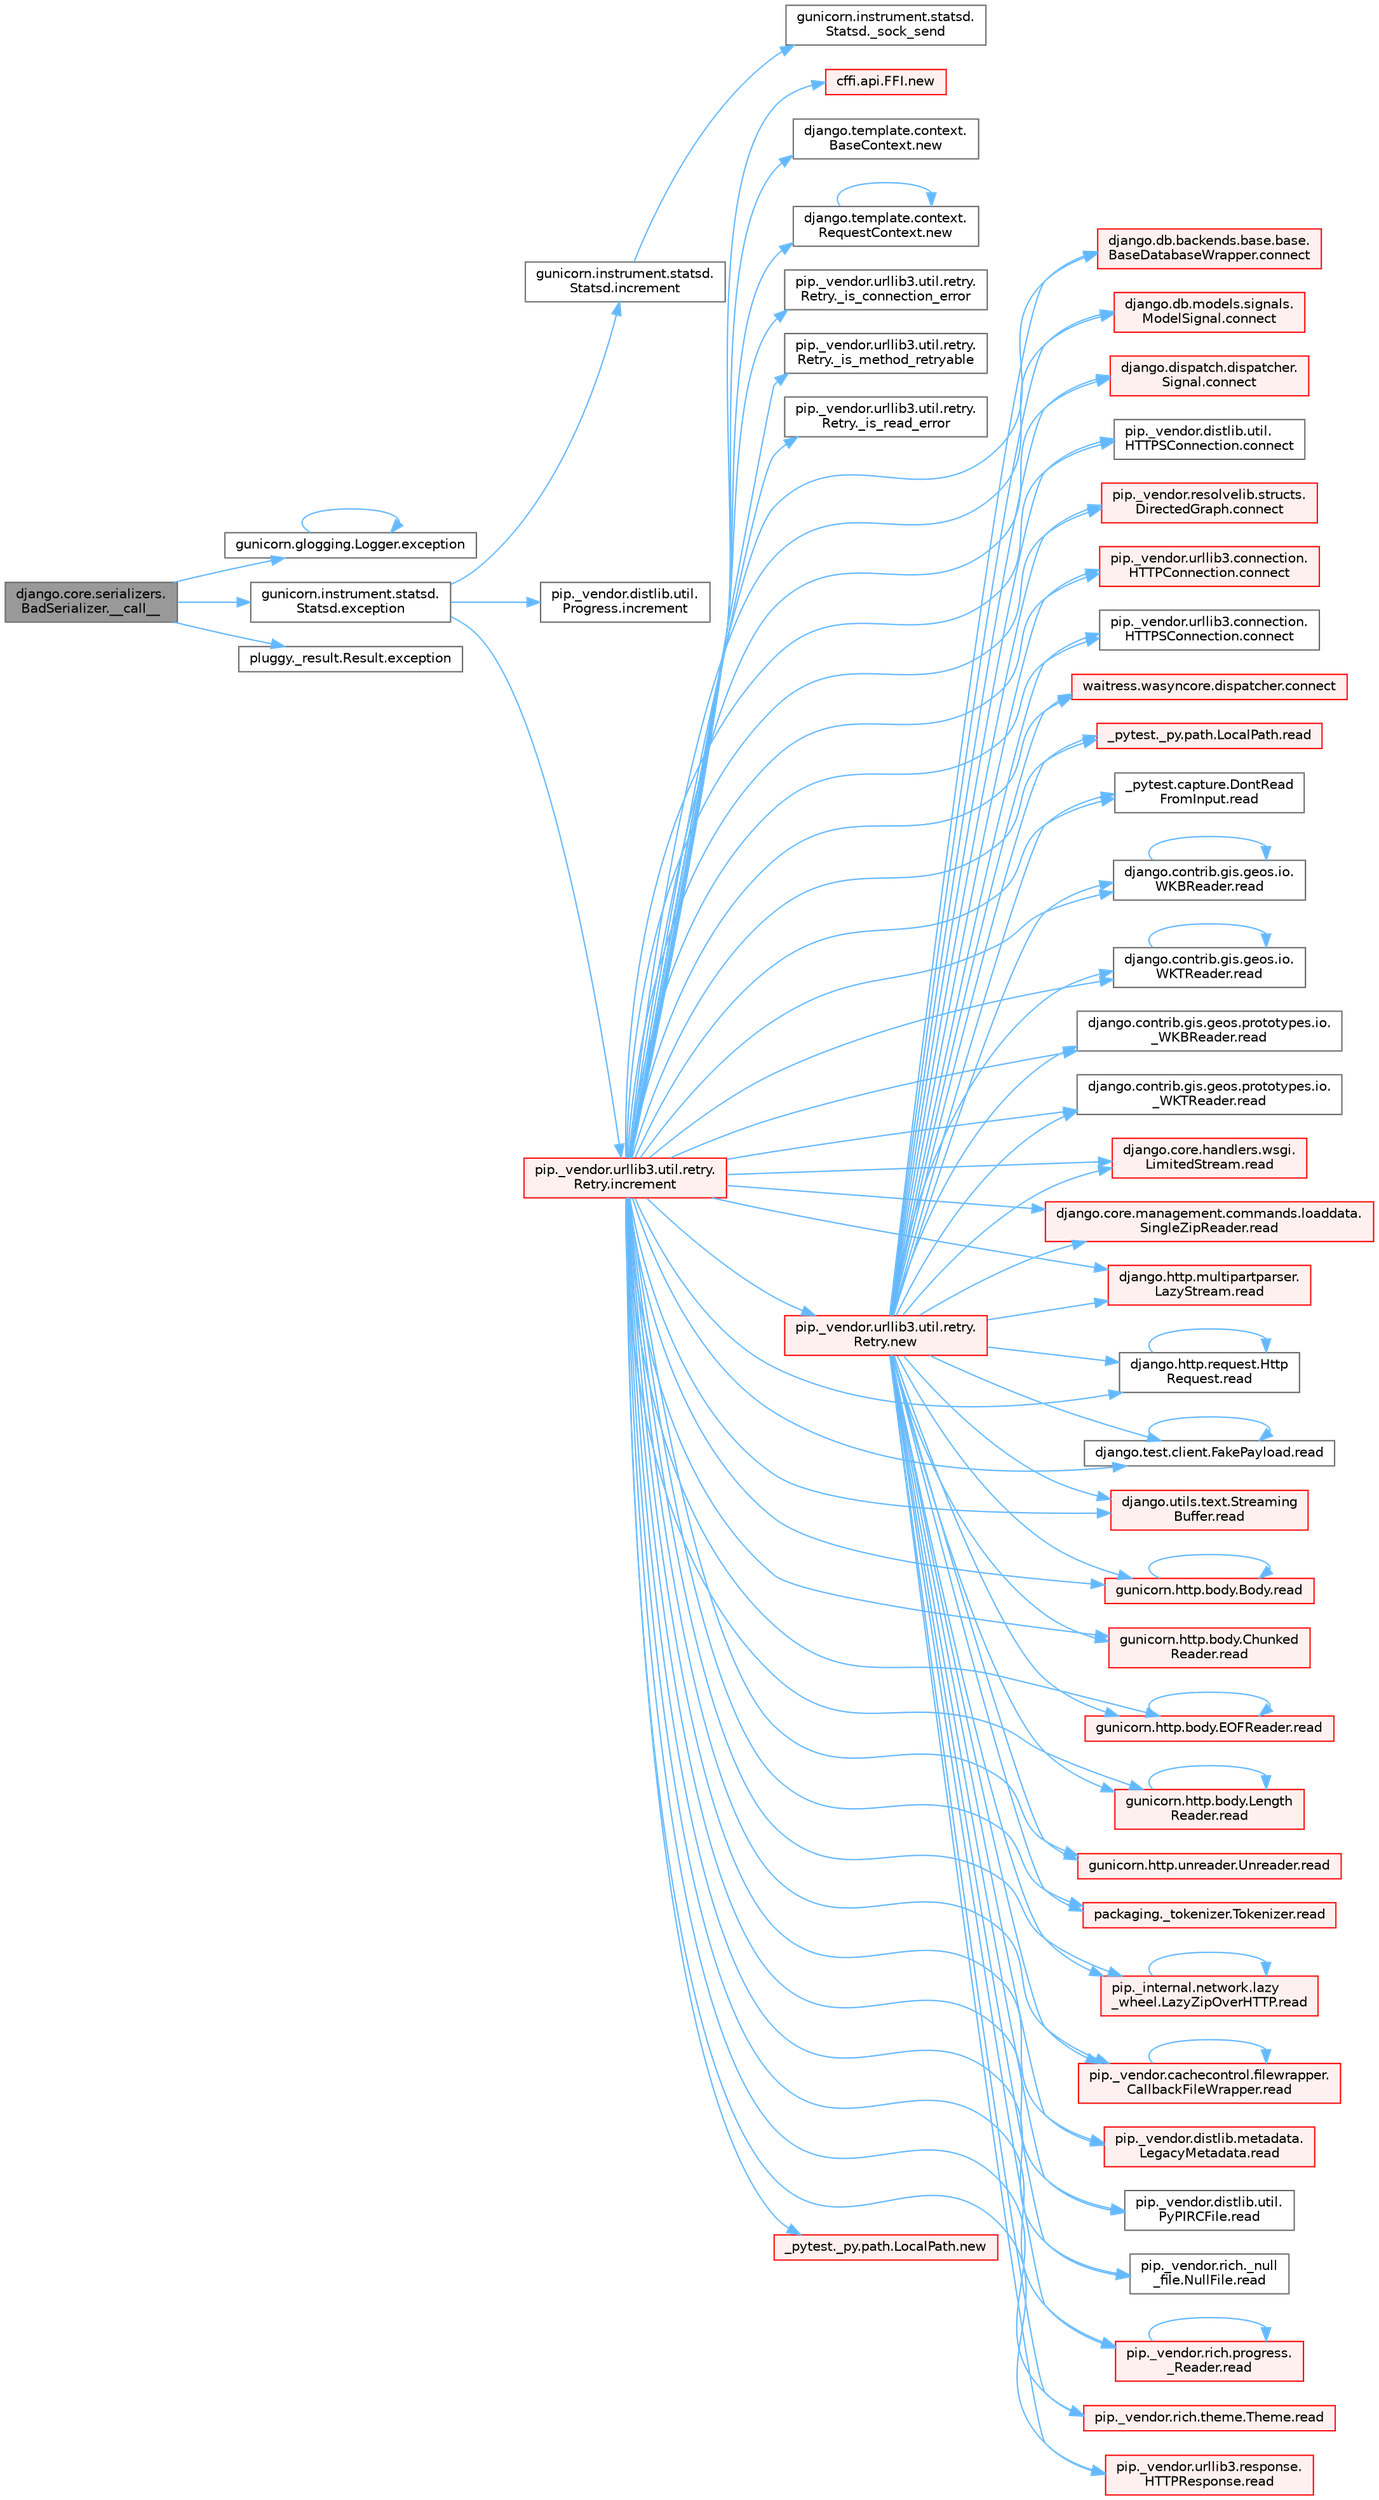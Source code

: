 digraph "django.core.serializers.BadSerializer.__call__"
{
 // LATEX_PDF_SIZE
  bgcolor="transparent";
  edge [fontname=Helvetica,fontsize=10,labelfontname=Helvetica,labelfontsize=10];
  node [fontname=Helvetica,fontsize=10,shape=box,height=0.2,width=0.4];
  rankdir="LR";
  Node1 [id="Node000001",label="django.core.serializers.\lBadSerializer.__call__",height=0.2,width=0.4,color="gray40", fillcolor="grey60", style="filled", fontcolor="black",tooltip=" "];
  Node1 -> Node2 [id="edge1_Node000001_Node000002",color="steelblue1",style="solid",tooltip=" "];
  Node2 [id="Node000002",label="gunicorn.glogging.Logger.exception",height=0.2,width=0.4,color="grey40", fillcolor="white", style="filled",URL="$classgunicorn_1_1glogging_1_1_logger.html#add17b2db7bf71cfdb41b11883742d3ca",tooltip=" "];
  Node2 -> Node2 [id="edge2_Node000002_Node000002",color="steelblue1",style="solid",tooltip=" "];
  Node1 -> Node3 [id="edge3_Node000001_Node000003",color="steelblue1",style="solid",tooltip=" "];
  Node3 [id="Node000003",label="gunicorn.instrument.statsd.\lStatsd.exception",height=0.2,width=0.4,color="grey40", fillcolor="white", style="filled",URL="$classgunicorn_1_1instrument_1_1statsd_1_1_statsd.html#adb608a3f95da3d6e3a9c000265fd866b",tooltip=" "];
  Node3 -> Node4 [id="edge4_Node000003_Node000004",color="steelblue1",style="solid",tooltip=" "];
  Node4 [id="Node000004",label="gunicorn.instrument.statsd.\lStatsd.increment",height=0.2,width=0.4,color="grey40", fillcolor="white", style="filled",URL="$classgunicorn_1_1instrument_1_1statsd_1_1_statsd.html#a5527687726a051a5182ee13a842b08fd",tooltip=" "];
  Node4 -> Node5 [id="edge5_Node000004_Node000005",color="steelblue1",style="solid",tooltip=" "];
  Node5 [id="Node000005",label="gunicorn.instrument.statsd.\lStatsd._sock_send",height=0.2,width=0.4,color="grey40", fillcolor="white", style="filled",URL="$classgunicorn_1_1instrument_1_1statsd_1_1_statsd.html#a7a4a1b56ea564914ea1ca82d1004b779",tooltip=" "];
  Node3 -> Node6 [id="edge6_Node000003_Node000006",color="steelblue1",style="solid",tooltip=" "];
  Node6 [id="Node000006",label="pip._vendor.distlib.util.\lProgress.increment",height=0.2,width=0.4,color="grey40", fillcolor="white", style="filled",URL="$classpip_1_1__vendor_1_1distlib_1_1util_1_1_progress.html#a197ffd4ac8a74898742a6cde5b4c5466",tooltip=" "];
  Node3 -> Node7 [id="edge7_Node000003_Node000007",color="steelblue1",style="solid",tooltip=" "];
  Node7 [id="Node000007",label="pip._vendor.urllib3.util.retry.\lRetry.increment",height=0.2,width=0.4,color="red", fillcolor="#FFF0F0", style="filled",URL="$classpip_1_1__vendor_1_1urllib3_1_1util_1_1retry_1_1_retry.html#a88dd993ccb2ef4b2bfa9ad0571374b12",tooltip=" "];
  Node7 -> Node8 [id="edge8_Node000007_Node000008",color="steelblue1",style="solid",tooltip=" "];
  Node8 [id="Node000008",label="pip._vendor.urllib3.util.retry.\lRetry._is_connection_error",height=0.2,width=0.4,color="grey40", fillcolor="white", style="filled",URL="$classpip_1_1__vendor_1_1urllib3_1_1util_1_1retry_1_1_retry.html#af9157a0cb7ff9ff1545c47689060cae3",tooltip=" "];
  Node7 -> Node9 [id="edge9_Node000007_Node000009",color="steelblue1",style="solid",tooltip=" "];
  Node9 [id="Node000009",label="pip._vendor.urllib3.util.retry.\lRetry._is_method_retryable",height=0.2,width=0.4,color="grey40", fillcolor="white", style="filled",URL="$classpip_1_1__vendor_1_1urllib3_1_1util_1_1retry_1_1_retry.html#a193e812f031d711640062670168b06d6",tooltip=" "];
  Node7 -> Node10 [id="edge10_Node000007_Node000010",color="steelblue1",style="solid",tooltip=" "];
  Node10 [id="Node000010",label="pip._vendor.urllib3.util.retry.\lRetry._is_read_error",height=0.2,width=0.4,color="grey40", fillcolor="white", style="filled",URL="$classpip_1_1__vendor_1_1urllib3_1_1util_1_1retry_1_1_retry.html#a605705facbf670c41a7291387eb9d441",tooltip=" "];
  Node7 -> Node11 [id="edge11_Node000007_Node000011",color="steelblue1",style="solid",tooltip=" "];
  Node11 [id="Node000011",label="django.db.backends.base.base.\lBaseDatabaseWrapper.connect",height=0.2,width=0.4,color="red", fillcolor="#FFF0F0", style="filled",URL="$classdjango_1_1db_1_1backends_1_1base_1_1base_1_1_base_database_wrapper.html#a7b64171260c3bf790ed1f563fe48ec35",tooltip=" "];
  Node7 -> Node4482 [id="edge12_Node000007_Node004482",color="steelblue1",style="solid",tooltip=" "];
  Node4482 [id="Node004482",label="django.db.models.signals.\lModelSignal.connect",height=0.2,width=0.4,color="red", fillcolor="#FFF0F0", style="filled",URL="$classdjango_1_1db_1_1models_1_1signals_1_1_model_signal.html#a9f30fd9b11c3da129cef5ed15df81e6e",tooltip=" "];
  Node7 -> Node4484 [id="edge13_Node000007_Node004484",color="steelblue1",style="solid",tooltip=" "];
  Node4484 [id="Node004484",label="django.dispatch.dispatcher.\lSignal.connect",height=0.2,width=0.4,color="red", fillcolor="#FFF0F0", style="filled",URL="$classdjango_1_1dispatch_1_1dispatcher_1_1_signal.html#ad0c09a102ff82630078b9fd5af4e0d0d",tooltip=" "];
  Node7 -> Node4485 [id="edge14_Node000007_Node004485",color="steelblue1",style="solid",tooltip=" "];
  Node4485 [id="Node004485",label="pip._vendor.distlib.util.\lHTTPSConnection.connect",height=0.2,width=0.4,color="grey40", fillcolor="white", style="filled",URL="$classpip_1_1__vendor_1_1distlib_1_1util_1_1_h_t_t_p_s_connection.html#a1f7ef8f789419a2afad1cc5117d95bc6",tooltip=" "];
  Node7 -> Node4486 [id="edge15_Node000007_Node004486",color="steelblue1",style="solid",tooltip=" "];
  Node4486 [id="Node004486",label="pip._vendor.resolvelib.structs.\lDirectedGraph.connect",height=0.2,width=0.4,color="red", fillcolor="#FFF0F0", style="filled",URL="$classpip_1_1__vendor_1_1resolvelib_1_1structs_1_1_directed_graph.html#a1eb430d00f36fac07a490c7779d31575",tooltip=" "];
  Node7 -> Node4487 [id="edge16_Node000007_Node004487",color="steelblue1",style="solid",tooltip=" "];
  Node4487 [id="Node004487",label="pip._vendor.urllib3.connection.\lHTTPConnection.connect",height=0.2,width=0.4,color="red", fillcolor="#FFF0F0", style="filled",URL="$classpip_1_1__vendor_1_1urllib3_1_1connection_1_1_h_t_t_p_connection.html#afbfafe5a6942dc8e02a727a6f5eb2244",tooltip=" "];
  Node7 -> Node4490 [id="edge17_Node000007_Node004490",color="steelblue1",style="solid",tooltip=" "];
  Node4490 [id="Node004490",label="pip._vendor.urllib3.connection.\lHTTPSConnection.connect",height=0.2,width=0.4,color="grey40", fillcolor="white", style="filled",URL="$classpip_1_1__vendor_1_1urllib3_1_1connection_1_1_h_t_t_p_s_connection.html#a4dad4b6496c3f029196c78b991f57c03",tooltip=" "];
  Node7 -> Node4491 [id="edge18_Node000007_Node004491",color="steelblue1",style="solid",tooltip=" "];
  Node4491 [id="Node004491",label="waitress.wasyncore.dispatcher.connect",height=0.2,width=0.4,color="red", fillcolor="#FFF0F0", style="filled",URL="$classwaitress_1_1wasyncore_1_1dispatcher.html#a62e9904422762eb9bc05bc1dd595aebb",tooltip=" "];
  Node7 -> Node262 [id="edge19_Node000007_Node000262",color="steelblue1",style="solid",tooltip=" "];
  Node262 [id="Node000262",label="_pytest._py.path.LocalPath.new",height=0.2,width=0.4,color="red", fillcolor="#FFF0F0", style="filled",URL="$class__pytest_1_1__py_1_1path_1_1_local_path.html#ab5882416a5911e7a15e0598cbeab05cd",tooltip=" "];
  Node7 -> Node4478 [id="edge20_Node000007_Node004478",color="steelblue1",style="solid",tooltip=" "];
  Node4478 [id="Node004478",label="cffi.api.FFI.new",height=0.2,width=0.4,color="red", fillcolor="#FFF0F0", style="filled",URL="$classcffi_1_1api_1_1_f_f_i.html#a8683df0d048f312ff118f16dae752887",tooltip=" "];
  Node7 -> Node4479 [id="edge21_Node000007_Node004479",color="steelblue1",style="solid",tooltip=" "];
  Node4479 [id="Node004479",label="django.template.context.\lBaseContext.new",height=0.2,width=0.4,color="grey40", fillcolor="white", style="filled",URL="$classdjango_1_1template_1_1context_1_1_base_context.html#a65a4f3e5e3bccacaf4e30e36100c1423",tooltip=" "];
  Node7 -> Node4480 [id="edge22_Node000007_Node004480",color="steelblue1",style="solid",tooltip=" "];
  Node4480 [id="Node004480",label="django.template.context.\lRequestContext.new",height=0.2,width=0.4,color="grey40", fillcolor="white", style="filled",URL="$classdjango_1_1template_1_1context_1_1_request_context.html#a4402e04b0c9bd3d4a2b7f06f38ab7432",tooltip=" "];
  Node4480 -> Node4480 [id="edge23_Node004480_Node004480",color="steelblue1",style="solid",tooltip=" "];
  Node7 -> Node4481 [id="edge24_Node000007_Node004481",color="steelblue1",style="solid",tooltip=" "];
  Node4481 [id="Node004481",label="pip._vendor.urllib3.util.retry.\lRetry.new",height=0.2,width=0.4,color="red", fillcolor="#FFF0F0", style="filled",URL="$classpip_1_1__vendor_1_1urllib3_1_1util_1_1retry_1_1_retry.html#ab806585412b9d9b3c0d882fb4bd8d3c0",tooltip=" "];
  Node4481 -> Node11 [id="edge25_Node004481_Node000011",color="steelblue1",style="solid",tooltip=" "];
  Node4481 -> Node4482 [id="edge26_Node004481_Node004482",color="steelblue1",style="solid",tooltip=" "];
  Node4481 -> Node4484 [id="edge27_Node004481_Node004484",color="steelblue1",style="solid",tooltip=" "];
  Node4481 -> Node4485 [id="edge28_Node004481_Node004485",color="steelblue1",style="solid",tooltip=" "];
  Node4481 -> Node4486 [id="edge29_Node004481_Node004486",color="steelblue1",style="solid",tooltip=" "];
  Node4481 -> Node4487 [id="edge30_Node004481_Node004487",color="steelblue1",style="solid",tooltip=" "];
  Node4481 -> Node4490 [id="edge31_Node004481_Node004490",color="steelblue1",style="solid",tooltip=" "];
  Node4481 -> Node4491 [id="edge32_Node004481_Node004491",color="steelblue1",style="solid",tooltip=" "];
  Node4481 -> Node279 [id="edge33_Node004481_Node000279",color="steelblue1",style="solid",tooltip=" "];
  Node279 [id="Node000279",label="_pytest._py.path.LocalPath.read",height=0.2,width=0.4,color="red", fillcolor="#FFF0F0", style="filled",URL="$class__pytest_1_1__py_1_1path_1_1_local_path.html#a8640b65f715ce8a258379deb78a68fd8",tooltip=" "];
  Node4481 -> Node346 [id="edge34_Node004481_Node000346",color="steelblue1",style="solid",tooltip=" "];
  Node346 [id="Node000346",label="_pytest.capture.DontRead\lFromInput.read",height=0.2,width=0.4,color="grey40", fillcolor="white", style="filled",URL="$class__pytest_1_1capture_1_1_dont_read_from_input.html#abe84d6d5626bed2fa4f52408d2b95d3f",tooltip=" "];
  Node4481 -> Node347 [id="edge35_Node004481_Node000347",color="steelblue1",style="solid",tooltip=" "];
  Node347 [id="Node000347",label="django.contrib.gis.geos.io.\lWKBReader.read",height=0.2,width=0.4,color="grey40", fillcolor="white", style="filled",URL="$classdjango_1_1contrib_1_1gis_1_1geos_1_1io_1_1_w_k_b_reader.html#a690153c2f609f20814011beceded4ce6",tooltip=" "];
  Node347 -> Node347 [id="edge36_Node000347_Node000347",color="steelblue1",style="solid",tooltip=" "];
  Node4481 -> Node348 [id="edge37_Node004481_Node000348",color="steelblue1",style="solid",tooltip=" "];
  Node348 [id="Node000348",label="django.contrib.gis.geos.io.\lWKTReader.read",height=0.2,width=0.4,color="grey40", fillcolor="white", style="filled",URL="$classdjango_1_1contrib_1_1gis_1_1geos_1_1io_1_1_w_k_t_reader.html#af8cdf42c9388b4ca18b86af2cd174dd0",tooltip=" "];
  Node348 -> Node348 [id="edge38_Node000348_Node000348",color="steelblue1",style="solid",tooltip=" "];
  Node4481 -> Node349 [id="edge39_Node004481_Node000349",color="steelblue1",style="solid",tooltip=" "];
  Node349 [id="Node000349",label="django.contrib.gis.geos.prototypes.io.\l_WKBReader.read",height=0.2,width=0.4,color="grey40", fillcolor="white", style="filled",URL="$classdjango_1_1contrib_1_1gis_1_1geos_1_1prototypes_1_1io_1_1___w_k_b_reader.html#a71e78ed5a74b998533ef3801723a5827",tooltip=" "];
  Node4481 -> Node350 [id="edge40_Node004481_Node000350",color="steelblue1",style="solid",tooltip=" "];
  Node350 [id="Node000350",label="django.contrib.gis.geos.prototypes.io.\l_WKTReader.read",height=0.2,width=0.4,color="grey40", fillcolor="white", style="filled",URL="$classdjango_1_1contrib_1_1gis_1_1geos_1_1prototypes_1_1io_1_1___w_k_t_reader.html#a97b2007978d99bec56d1bbf4091dd46a",tooltip=" "];
  Node4481 -> Node351 [id="edge41_Node004481_Node000351",color="steelblue1",style="solid",tooltip=" "];
  Node351 [id="Node000351",label="django.core.handlers.wsgi.\lLimitedStream.read",height=0.2,width=0.4,color="red", fillcolor="#FFF0F0", style="filled",URL="$classdjango_1_1core_1_1handlers_1_1wsgi_1_1_limited_stream.html#a01766186550a2bafd2a0c0cac1117797",tooltip=" "];
  Node4481 -> Node355 [id="edge42_Node004481_Node000355",color="steelblue1",style="solid",tooltip=" "];
  Node355 [id="Node000355",label="django.core.management.commands.loaddata.\lSingleZipReader.read",height=0.2,width=0.4,color="red", fillcolor="#FFF0F0", style="filled",URL="$classdjango_1_1core_1_1management_1_1commands_1_1loaddata_1_1_single_zip_reader.html#a6c6512afb638e535f6d9973329238ec1",tooltip=" "];
  Node4481 -> Node360 [id="edge43_Node004481_Node000360",color="steelblue1",style="solid",tooltip=" "];
  Node360 [id="Node000360",label="django.http.multipartparser.\lLazyStream.read",height=0.2,width=0.4,color="red", fillcolor="#FFF0F0", style="filled",URL="$classdjango_1_1http_1_1multipartparser_1_1_lazy_stream.html#af5553676fbef507453fe16dbce30f2d6",tooltip=" "];
  Node4481 -> Node363 [id="edge44_Node004481_Node000363",color="steelblue1",style="solid",tooltip=" "];
  Node363 [id="Node000363",label="django.http.request.Http\lRequest.read",height=0.2,width=0.4,color="grey40", fillcolor="white", style="filled",URL="$classdjango_1_1http_1_1request_1_1_http_request.html#a7b5205e754042f5dc1400c5f6884da05",tooltip=" "];
  Node363 -> Node363 [id="edge45_Node000363_Node000363",color="steelblue1",style="solid",tooltip=" "];
  Node4481 -> Node364 [id="edge46_Node004481_Node000364",color="steelblue1",style="solid",tooltip=" "];
  Node364 [id="Node000364",label="django.test.client.FakePayload.read",height=0.2,width=0.4,color="grey40", fillcolor="white", style="filled",URL="$classdjango_1_1test_1_1client_1_1_fake_payload.html#a4968728a37f7ecfa436f7156923f32fc",tooltip=" "];
  Node364 -> Node364 [id="edge47_Node000364_Node000364",color="steelblue1",style="solid",tooltip=" "];
  Node4481 -> Node365 [id="edge48_Node004481_Node000365",color="steelblue1",style="solid",tooltip=" "];
  Node365 [id="Node000365",label="django.utils.text.Streaming\lBuffer.read",height=0.2,width=0.4,color="red", fillcolor="#FFF0F0", style="filled",URL="$classdjango_1_1utils_1_1text_1_1_streaming_buffer.html#a0d8c76cbb45b290915e65a79dabe0d7b",tooltip=" "];
  Node4481 -> Node402 [id="edge49_Node004481_Node000402",color="steelblue1",style="solid",tooltip=" "];
  Node402 [id="Node000402",label="gunicorn.http.body.Body.read",height=0.2,width=0.4,color="red", fillcolor="#FFF0F0", style="filled",URL="$classgunicorn_1_1http_1_1body_1_1_body.html#a26fa33ab9da80d4da60638f902d8bbd8",tooltip=" "];
  Node402 -> Node402 [id="edge50_Node000402_Node000402",color="steelblue1",style="solid",tooltip=" "];
  Node4481 -> Node405 [id="edge51_Node004481_Node000405",color="steelblue1",style="solid",tooltip=" "];
  Node405 [id="Node000405",label="gunicorn.http.body.Chunked\lReader.read",height=0.2,width=0.4,color="red", fillcolor="#FFF0F0", style="filled",URL="$classgunicorn_1_1http_1_1body_1_1_chunked_reader.html#aa291cdee58cf19e63d92914442ab2d7e",tooltip=" "];
  Node4481 -> Node411 [id="edge52_Node004481_Node000411",color="steelblue1",style="solid",tooltip=" "];
  Node411 [id="Node000411",label="gunicorn.http.body.EOFReader.read",height=0.2,width=0.4,color="red", fillcolor="#FFF0F0", style="filled",URL="$classgunicorn_1_1http_1_1body_1_1_e_o_f_reader.html#a6ae0aab25c53911d59fcbb87c1dfa602",tooltip=" "];
  Node411 -> Node411 [id="edge53_Node000411_Node000411",color="steelblue1",style="solid",tooltip=" "];
  Node4481 -> Node414 [id="edge54_Node004481_Node000414",color="steelblue1",style="solid",tooltip=" "];
  Node414 [id="Node000414",label="gunicorn.http.body.Length\lReader.read",height=0.2,width=0.4,color="red", fillcolor="#FFF0F0", style="filled",URL="$classgunicorn_1_1http_1_1body_1_1_length_reader.html#a78c9415492b01b7b1553a481fe9aef7e",tooltip=" "];
  Node414 -> Node414 [id="edge55_Node000414_Node000414",color="steelblue1",style="solid",tooltip=" "];
  Node4481 -> Node416 [id="edge56_Node004481_Node000416",color="steelblue1",style="solid",tooltip=" "];
  Node416 [id="Node000416",label="gunicorn.http.unreader.Unreader.read",height=0.2,width=0.4,color="red", fillcolor="#FFF0F0", style="filled",URL="$classgunicorn_1_1http_1_1unreader_1_1_unreader.html#a4d05a3b72ffb1dd09d3e4b3dd1d1e44c",tooltip=" "];
  Node4481 -> Node4378 [id="edge57_Node004481_Node004378",color="steelblue1",style="solid",tooltip=" "];
  Node4378 [id="Node004378",label="packaging._tokenizer.Tokenizer.read",height=0.2,width=0.4,color="red", fillcolor="#FFF0F0", style="filled",URL="$classpackaging_1_1__tokenizer_1_1_tokenizer.html#a0338e1186dd1574082f047fdff9b3b2d",tooltip=" "];
  Node4481 -> Node4379 [id="edge58_Node004481_Node004379",color="steelblue1",style="solid",tooltip=" "];
  Node4379 [id="Node004379",label="pip._internal.network.lazy\l_wheel.LazyZipOverHTTP.read",height=0.2,width=0.4,color="red", fillcolor="#FFF0F0", style="filled",URL="$classpip_1_1__internal_1_1network_1_1lazy__wheel_1_1_lazy_zip_over_h_t_t_p.html#adb8837e292941df2568b4de4082ecf19",tooltip=" "];
  Node4379 -> Node4379 [id="edge59_Node004379_Node004379",color="steelblue1",style="solid",tooltip=" "];
  Node4481 -> Node4393 [id="edge60_Node004481_Node004393",color="steelblue1",style="solid",tooltip=" "];
  Node4393 [id="Node004393",label="pip._vendor.cachecontrol.filewrapper.\lCallbackFileWrapper.read",height=0.2,width=0.4,color="red", fillcolor="#FFF0F0", style="filled",URL="$classpip_1_1__vendor_1_1cachecontrol_1_1filewrapper_1_1_callback_file_wrapper.html#afceb112c071f7b24b9db274a61213b68",tooltip=" "];
  Node4393 -> Node4393 [id="edge61_Node004393_Node004393",color="steelblue1",style="solid",tooltip=" "];
  Node4481 -> Node4395 [id="edge62_Node004481_Node004395",color="steelblue1",style="solid",tooltip=" "];
  Node4395 [id="Node004395",label="pip._vendor.distlib.metadata.\lLegacyMetadata.read",height=0.2,width=0.4,color="red", fillcolor="#FFF0F0", style="filled",URL="$classpip_1_1__vendor_1_1distlib_1_1metadata_1_1_legacy_metadata.html#a5473003d19554803bc6f7f4af863060f",tooltip=" "];
  Node4481 -> Node4397 [id="edge63_Node004481_Node004397",color="steelblue1",style="solid",tooltip=" "];
  Node4397 [id="Node004397",label="pip._vendor.distlib.util.\lPyPIRCFile.read",height=0.2,width=0.4,color="grey40", fillcolor="white", style="filled",URL="$classpip_1_1__vendor_1_1distlib_1_1util_1_1_py_p_i_r_c_file.html#a9db831938fff0ca340efdb70381bc7b1",tooltip=" "];
  Node4481 -> Node4398 [id="edge64_Node004481_Node004398",color="steelblue1",style="solid",tooltip=" "];
  Node4398 [id="Node004398",label="pip._vendor.rich._null\l_file.NullFile.read",height=0.2,width=0.4,color="grey40", fillcolor="white", style="filled",URL="$classpip_1_1__vendor_1_1rich_1_1__null__file_1_1_null_file.html#a34cd6b7fcb25c35b0edeb1a291403522",tooltip=" "];
  Node4481 -> Node4399 [id="edge65_Node004481_Node004399",color="steelblue1",style="solid",tooltip=" "];
  Node4399 [id="Node004399",label="pip._vendor.rich.progress.\l_Reader.read",height=0.2,width=0.4,color="red", fillcolor="#FFF0F0", style="filled",URL="$classpip_1_1__vendor_1_1rich_1_1progress_1_1___reader.html#abc9a19c1ccc4057e665996a500814420",tooltip=" "];
  Node4399 -> Node4399 [id="edge66_Node004399_Node004399",color="steelblue1",style="solid",tooltip=" "];
  Node4481 -> Node4400 [id="edge67_Node004481_Node004400",color="steelblue1",style="solid",tooltip=" "];
  Node4400 [id="Node004400",label="pip._vendor.rich.theme.Theme.read",height=0.2,width=0.4,color="red", fillcolor="#FFF0F0", style="filled",URL="$classpip_1_1__vendor_1_1rich_1_1theme_1_1_theme.html#af15902d143164bd9dace530822864b4f",tooltip=" "];
  Node4481 -> Node4403 [id="edge68_Node004481_Node004403",color="steelblue1",style="solid",tooltip=" "];
  Node4403 [id="Node004403",label="pip._vendor.urllib3.response.\lHTTPResponse.read",height=0.2,width=0.4,color="red", fillcolor="#FFF0F0", style="filled",URL="$classpip_1_1__vendor_1_1urllib3_1_1response_1_1_h_t_t_p_response.html#af2e8ded2867c7f29976cbe251a10178f",tooltip=" "];
  Node7 -> Node279 [id="edge69_Node000007_Node000279",color="steelblue1",style="solid",tooltip=" "];
  Node7 -> Node346 [id="edge70_Node000007_Node000346",color="steelblue1",style="solid",tooltip=" "];
  Node7 -> Node347 [id="edge71_Node000007_Node000347",color="steelblue1",style="solid",tooltip=" "];
  Node7 -> Node348 [id="edge72_Node000007_Node000348",color="steelblue1",style="solid",tooltip=" "];
  Node7 -> Node349 [id="edge73_Node000007_Node000349",color="steelblue1",style="solid",tooltip=" "];
  Node7 -> Node350 [id="edge74_Node000007_Node000350",color="steelblue1",style="solid",tooltip=" "];
  Node7 -> Node351 [id="edge75_Node000007_Node000351",color="steelblue1",style="solid",tooltip=" "];
  Node7 -> Node355 [id="edge76_Node000007_Node000355",color="steelblue1",style="solid",tooltip=" "];
  Node7 -> Node360 [id="edge77_Node000007_Node000360",color="steelblue1",style="solid",tooltip=" "];
  Node7 -> Node363 [id="edge78_Node000007_Node000363",color="steelblue1",style="solid",tooltip=" "];
  Node7 -> Node364 [id="edge79_Node000007_Node000364",color="steelblue1",style="solid",tooltip=" "];
  Node7 -> Node365 [id="edge80_Node000007_Node000365",color="steelblue1",style="solid",tooltip=" "];
  Node7 -> Node402 [id="edge81_Node000007_Node000402",color="steelblue1",style="solid",tooltip=" "];
  Node7 -> Node405 [id="edge82_Node000007_Node000405",color="steelblue1",style="solid",tooltip=" "];
  Node7 -> Node411 [id="edge83_Node000007_Node000411",color="steelblue1",style="solid",tooltip=" "];
  Node7 -> Node414 [id="edge84_Node000007_Node000414",color="steelblue1",style="solid",tooltip=" "];
  Node7 -> Node416 [id="edge85_Node000007_Node000416",color="steelblue1",style="solid",tooltip=" "];
  Node7 -> Node4378 [id="edge86_Node000007_Node004378",color="steelblue1",style="solid",tooltip=" "];
  Node7 -> Node4379 [id="edge87_Node000007_Node004379",color="steelblue1",style="solid",tooltip=" "];
  Node7 -> Node4393 [id="edge88_Node000007_Node004393",color="steelblue1",style="solid",tooltip=" "];
  Node7 -> Node4395 [id="edge89_Node000007_Node004395",color="steelblue1",style="solid",tooltip=" "];
  Node7 -> Node4397 [id="edge90_Node000007_Node004397",color="steelblue1",style="solid",tooltip=" "];
  Node7 -> Node4398 [id="edge91_Node000007_Node004398",color="steelblue1",style="solid",tooltip=" "];
  Node7 -> Node4399 [id="edge92_Node000007_Node004399",color="steelblue1",style="solid",tooltip=" "];
  Node7 -> Node4400 [id="edge93_Node000007_Node004400",color="steelblue1",style="solid",tooltip=" "];
  Node7 -> Node4403 [id="edge94_Node000007_Node004403",color="steelblue1",style="solid",tooltip=" "];
  Node1 -> Node1371 [id="edge95_Node000001_Node001371",color="steelblue1",style="solid",tooltip=" "];
  Node1371 [id="Node001371",label="pluggy._result.Result.exception",height=0.2,width=0.4,color="grey40", fillcolor="white", style="filled",URL="$classpluggy_1_1__result_1_1_result.html#aa425e6e16a4d5f9876b5bf00c9aa7b7a",tooltip=" "];
}
